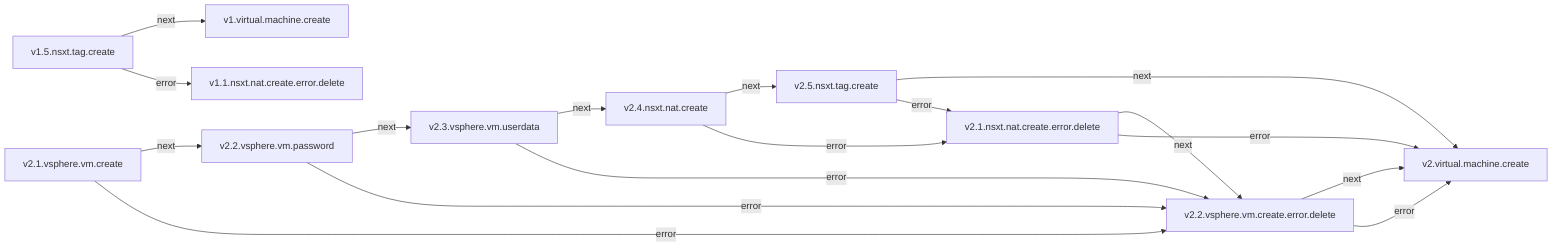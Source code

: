 graph LR
  v1.5.nsxt.tag.create -->|next| v1.virtual.machine.create
  v1.5.nsxt.tag.create -->|error| v1.1.nsxt.nat.create.error.delete
  v2.1.vsphere.vm.create -->|next| v2.2.vsphere.vm.password
  v2.1.vsphere.vm.create -->|error| v2.2.vsphere.vm.create.error.delete
  v2.2.vsphere.vm.password -->|next| v2.3.vsphere.vm.userdata
  v2.2.vsphere.vm.password -->|error| v2.2.vsphere.vm.create.error.delete
  v2.3.vsphere.vm.userdata -->|next| v2.4.nsxt.nat.create
  v2.3.vsphere.vm.userdata -->|error| v2.2.vsphere.vm.create.error.delete
  v2.4.nsxt.nat.create -->|next| v2.5.nsxt.tag.create
  v2.4.nsxt.nat.create -->|error| v2.1.nsxt.nat.create.error.delete
  v2.5.nsxt.tag.create -->|next| v2.virtual.machine.create
  v2.5.nsxt.tag.create -->|error| v2.1.nsxt.nat.create.error.delete
  v2.1.nsxt.nat.create.error.delete -->|next| v2.2.vsphere.vm.create.error.delete
  v2.1.nsxt.nat.create.error.delete -->|error| v2.virtual.machine.create
  v2.2.vsphere.vm.create.error.delete -->|next| v2.virtual.machine.create
  v2.2.vsphere.vm.create.error.delete -->|error| v2.virtual.machine.create